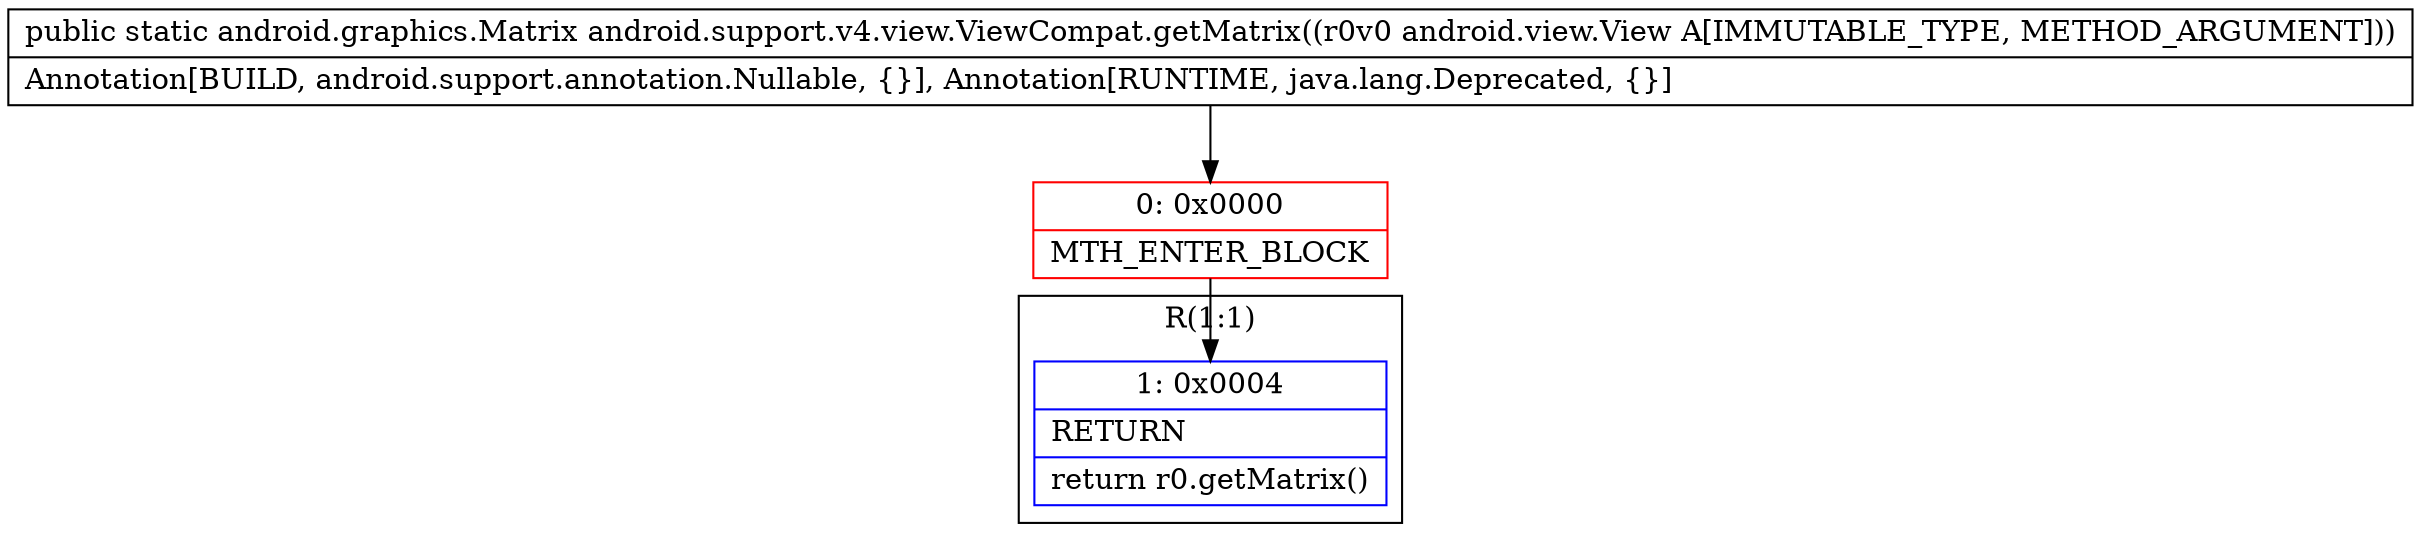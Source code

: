 digraph "CFG forandroid.support.v4.view.ViewCompat.getMatrix(Landroid\/view\/View;)Landroid\/graphics\/Matrix;" {
subgraph cluster_Region_178932021 {
label = "R(1:1)";
node [shape=record,color=blue];
Node_1 [shape=record,label="{1\:\ 0x0004|RETURN\l|return r0.getMatrix()\l}"];
}
Node_0 [shape=record,color=red,label="{0\:\ 0x0000|MTH_ENTER_BLOCK\l}"];
MethodNode[shape=record,label="{public static android.graphics.Matrix android.support.v4.view.ViewCompat.getMatrix((r0v0 android.view.View A[IMMUTABLE_TYPE, METHOD_ARGUMENT]))  | Annotation[BUILD, android.support.annotation.Nullable, \{\}], Annotation[RUNTIME, java.lang.Deprecated, \{\}]\l}"];
MethodNode -> Node_0;
Node_0 -> Node_1;
}


